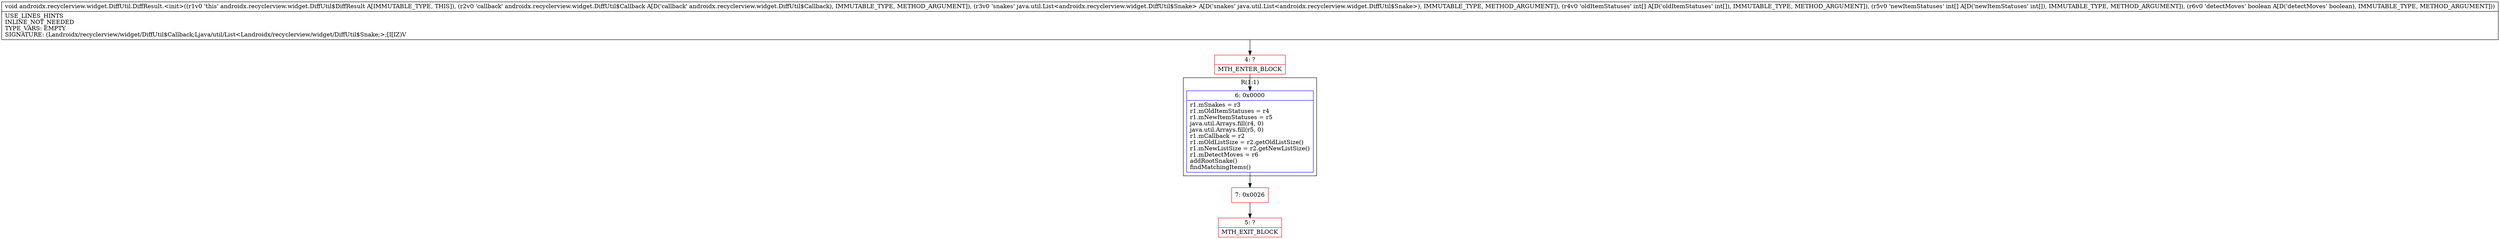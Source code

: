 digraph "CFG forandroidx.recyclerview.widget.DiffUtil.DiffResult.\<init\>(Landroidx\/recyclerview\/widget\/DiffUtil$Callback;Ljava\/util\/List;[I[IZ)V" {
subgraph cluster_Region_210484864 {
label = "R(1:1)";
node [shape=record,color=blue];
Node_6 [shape=record,label="{6\:\ 0x0000|r1.mSnakes = r3\lr1.mOldItemStatuses = r4\lr1.mNewItemStatuses = r5\ljava.util.Arrays.fill(r4, 0)\ljava.util.Arrays.fill(r5, 0)\lr1.mCallback = r2\lr1.mOldListSize = r2.getOldListSize()\lr1.mNewListSize = r2.getNewListSize()\lr1.mDetectMoves = r6\laddRootSnake()\lfindMatchingItems()\l}"];
}
Node_4 [shape=record,color=red,label="{4\:\ ?|MTH_ENTER_BLOCK\l}"];
Node_7 [shape=record,color=red,label="{7\:\ 0x0026}"];
Node_5 [shape=record,color=red,label="{5\:\ ?|MTH_EXIT_BLOCK\l}"];
MethodNode[shape=record,label="{void androidx.recyclerview.widget.DiffUtil.DiffResult.\<init\>((r1v0 'this' androidx.recyclerview.widget.DiffUtil$DiffResult A[IMMUTABLE_TYPE, THIS]), (r2v0 'callback' androidx.recyclerview.widget.DiffUtil$Callback A[D('callback' androidx.recyclerview.widget.DiffUtil$Callback), IMMUTABLE_TYPE, METHOD_ARGUMENT]), (r3v0 'snakes' java.util.List\<androidx.recyclerview.widget.DiffUtil$Snake\> A[D('snakes' java.util.List\<androidx.recyclerview.widget.DiffUtil$Snake\>), IMMUTABLE_TYPE, METHOD_ARGUMENT]), (r4v0 'oldItemStatuses' int[] A[D('oldItemStatuses' int[]), IMMUTABLE_TYPE, METHOD_ARGUMENT]), (r5v0 'newItemStatuses' int[] A[D('newItemStatuses' int[]), IMMUTABLE_TYPE, METHOD_ARGUMENT]), (r6v0 'detectMoves' boolean A[D('detectMoves' boolean), IMMUTABLE_TYPE, METHOD_ARGUMENT]))  | USE_LINES_HINTS\lINLINE_NOT_NEEDED\lTYPE_VARS: EMPTY\lSIGNATURE: (Landroidx\/recyclerview\/widget\/DiffUtil$Callback;Ljava\/util\/List\<Landroidx\/recyclerview\/widget\/DiffUtil$Snake;\>;[I[IZ)V\l}"];
MethodNode -> Node_4;Node_6 -> Node_7;
Node_4 -> Node_6;
Node_7 -> Node_5;
}

